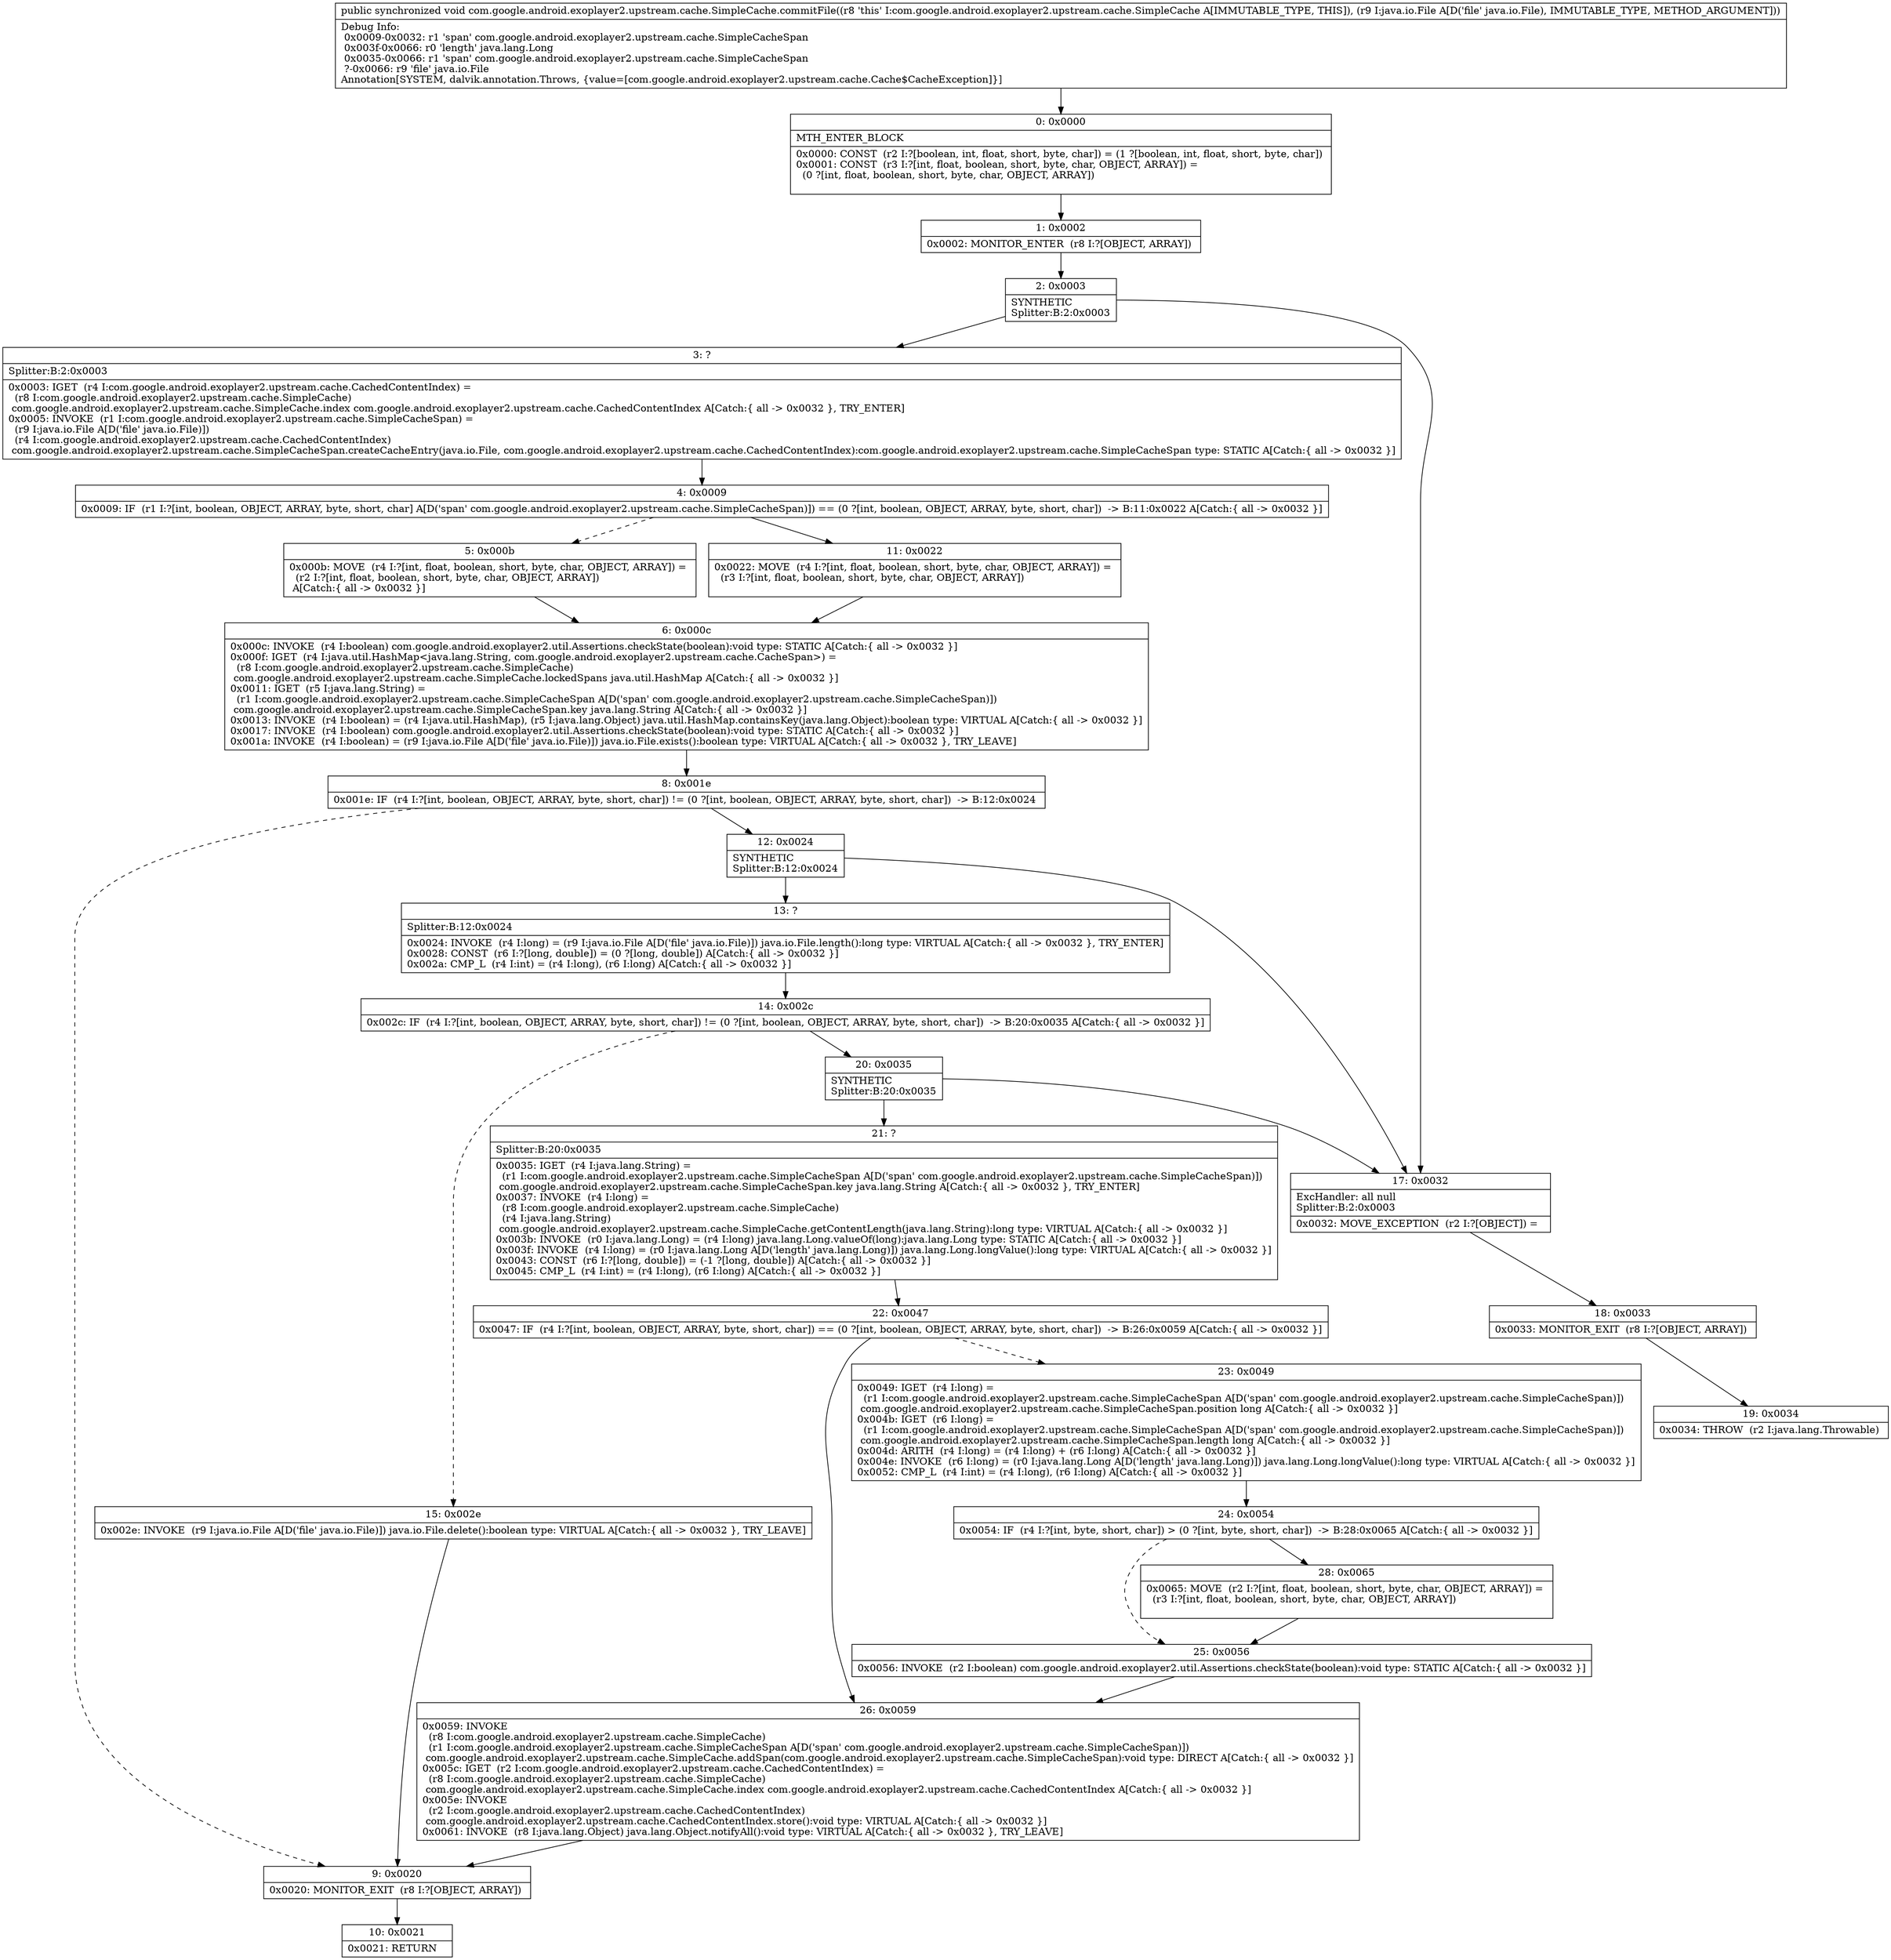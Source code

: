 digraph "CFG forcom.google.android.exoplayer2.upstream.cache.SimpleCache.commitFile(Ljava\/io\/File;)V" {
Node_0 [shape=record,label="{0\:\ 0x0000|MTH_ENTER_BLOCK\l|0x0000: CONST  (r2 I:?[boolean, int, float, short, byte, char]) = (1 ?[boolean, int, float, short, byte, char]) \l0x0001: CONST  (r3 I:?[int, float, boolean, short, byte, char, OBJECT, ARRAY]) = \l  (0 ?[int, float, boolean, short, byte, char, OBJECT, ARRAY])\l \l}"];
Node_1 [shape=record,label="{1\:\ 0x0002|0x0002: MONITOR_ENTER  (r8 I:?[OBJECT, ARRAY]) \l}"];
Node_2 [shape=record,label="{2\:\ 0x0003|SYNTHETIC\lSplitter:B:2:0x0003\l}"];
Node_3 [shape=record,label="{3\:\ ?|Splitter:B:2:0x0003\l|0x0003: IGET  (r4 I:com.google.android.exoplayer2.upstream.cache.CachedContentIndex) = \l  (r8 I:com.google.android.exoplayer2.upstream.cache.SimpleCache)\l com.google.android.exoplayer2.upstream.cache.SimpleCache.index com.google.android.exoplayer2.upstream.cache.CachedContentIndex A[Catch:\{ all \-\> 0x0032 \}, TRY_ENTER]\l0x0005: INVOKE  (r1 I:com.google.android.exoplayer2.upstream.cache.SimpleCacheSpan) = \l  (r9 I:java.io.File A[D('file' java.io.File)])\l  (r4 I:com.google.android.exoplayer2.upstream.cache.CachedContentIndex)\l com.google.android.exoplayer2.upstream.cache.SimpleCacheSpan.createCacheEntry(java.io.File, com.google.android.exoplayer2.upstream.cache.CachedContentIndex):com.google.android.exoplayer2.upstream.cache.SimpleCacheSpan type: STATIC A[Catch:\{ all \-\> 0x0032 \}]\l}"];
Node_4 [shape=record,label="{4\:\ 0x0009|0x0009: IF  (r1 I:?[int, boolean, OBJECT, ARRAY, byte, short, char] A[D('span' com.google.android.exoplayer2.upstream.cache.SimpleCacheSpan)]) == (0 ?[int, boolean, OBJECT, ARRAY, byte, short, char])  \-\> B:11:0x0022 A[Catch:\{ all \-\> 0x0032 \}]\l}"];
Node_5 [shape=record,label="{5\:\ 0x000b|0x000b: MOVE  (r4 I:?[int, float, boolean, short, byte, char, OBJECT, ARRAY]) = \l  (r2 I:?[int, float, boolean, short, byte, char, OBJECT, ARRAY])\l A[Catch:\{ all \-\> 0x0032 \}]\l}"];
Node_6 [shape=record,label="{6\:\ 0x000c|0x000c: INVOKE  (r4 I:boolean) com.google.android.exoplayer2.util.Assertions.checkState(boolean):void type: STATIC A[Catch:\{ all \-\> 0x0032 \}]\l0x000f: IGET  (r4 I:java.util.HashMap\<java.lang.String, com.google.android.exoplayer2.upstream.cache.CacheSpan\>) = \l  (r8 I:com.google.android.exoplayer2.upstream.cache.SimpleCache)\l com.google.android.exoplayer2.upstream.cache.SimpleCache.lockedSpans java.util.HashMap A[Catch:\{ all \-\> 0x0032 \}]\l0x0011: IGET  (r5 I:java.lang.String) = \l  (r1 I:com.google.android.exoplayer2.upstream.cache.SimpleCacheSpan A[D('span' com.google.android.exoplayer2.upstream.cache.SimpleCacheSpan)])\l com.google.android.exoplayer2.upstream.cache.SimpleCacheSpan.key java.lang.String A[Catch:\{ all \-\> 0x0032 \}]\l0x0013: INVOKE  (r4 I:boolean) = (r4 I:java.util.HashMap), (r5 I:java.lang.Object) java.util.HashMap.containsKey(java.lang.Object):boolean type: VIRTUAL A[Catch:\{ all \-\> 0x0032 \}]\l0x0017: INVOKE  (r4 I:boolean) com.google.android.exoplayer2.util.Assertions.checkState(boolean):void type: STATIC A[Catch:\{ all \-\> 0x0032 \}]\l0x001a: INVOKE  (r4 I:boolean) = (r9 I:java.io.File A[D('file' java.io.File)]) java.io.File.exists():boolean type: VIRTUAL A[Catch:\{ all \-\> 0x0032 \}, TRY_LEAVE]\l}"];
Node_8 [shape=record,label="{8\:\ 0x001e|0x001e: IF  (r4 I:?[int, boolean, OBJECT, ARRAY, byte, short, char]) != (0 ?[int, boolean, OBJECT, ARRAY, byte, short, char])  \-\> B:12:0x0024 \l}"];
Node_9 [shape=record,label="{9\:\ 0x0020|0x0020: MONITOR_EXIT  (r8 I:?[OBJECT, ARRAY]) \l}"];
Node_10 [shape=record,label="{10\:\ 0x0021|0x0021: RETURN   \l}"];
Node_11 [shape=record,label="{11\:\ 0x0022|0x0022: MOVE  (r4 I:?[int, float, boolean, short, byte, char, OBJECT, ARRAY]) = \l  (r3 I:?[int, float, boolean, short, byte, char, OBJECT, ARRAY])\l \l}"];
Node_12 [shape=record,label="{12\:\ 0x0024|SYNTHETIC\lSplitter:B:12:0x0024\l}"];
Node_13 [shape=record,label="{13\:\ ?|Splitter:B:12:0x0024\l|0x0024: INVOKE  (r4 I:long) = (r9 I:java.io.File A[D('file' java.io.File)]) java.io.File.length():long type: VIRTUAL A[Catch:\{ all \-\> 0x0032 \}, TRY_ENTER]\l0x0028: CONST  (r6 I:?[long, double]) = (0 ?[long, double]) A[Catch:\{ all \-\> 0x0032 \}]\l0x002a: CMP_L  (r4 I:int) = (r4 I:long), (r6 I:long) A[Catch:\{ all \-\> 0x0032 \}]\l}"];
Node_14 [shape=record,label="{14\:\ 0x002c|0x002c: IF  (r4 I:?[int, boolean, OBJECT, ARRAY, byte, short, char]) != (0 ?[int, boolean, OBJECT, ARRAY, byte, short, char])  \-\> B:20:0x0035 A[Catch:\{ all \-\> 0x0032 \}]\l}"];
Node_15 [shape=record,label="{15\:\ 0x002e|0x002e: INVOKE  (r9 I:java.io.File A[D('file' java.io.File)]) java.io.File.delete():boolean type: VIRTUAL A[Catch:\{ all \-\> 0x0032 \}, TRY_LEAVE]\l}"];
Node_17 [shape=record,label="{17\:\ 0x0032|ExcHandler: all null\lSplitter:B:2:0x0003\l|0x0032: MOVE_EXCEPTION  (r2 I:?[OBJECT]) =  \l}"];
Node_18 [shape=record,label="{18\:\ 0x0033|0x0033: MONITOR_EXIT  (r8 I:?[OBJECT, ARRAY]) \l}"];
Node_19 [shape=record,label="{19\:\ 0x0034|0x0034: THROW  (r2 I:java.lang.Throwable) \l}"];
Node_20 [shape=record,label="{20\:\ 0x0035|SYNTHETIC\lSplitter:B:20:0x0035\l}"];
Node_21 [shape=record,label="{21\:\ ?|Splitter:B:20:0x0035\l|0x0035: IGET  (r4 I:java.lang.String) = \l  (r1 I:com.google.android.exoplayer2.upstream.cache.SimpleCacheSpan A[D('span' com.google.android.exoplayer2.upstream.cache.SimpleCacheSpan)])\l com.google.android.exoplayer2.upstream.cache.SimpleCacheSpan.key java.lang.String A[Catch:\{ all \-\> 0x0032 \}, TRY_ENTER]\l0x0037: INVOKE  (r4 I:long) = \l  (r8 I:com.google.android.exoplayer2.upstream.cache.SimpleCache)\l  (r4 I:java.lang.String)\l com.google.android.exoplayer2.upstream.cache.SimpleCache.getContentLength(java.lang.String):long type: VIRTUAL A[Catch:\{ all \-\> 0x0032 \}]\l0x003b: INVOKE  (r0 I:java.lang.Long) = (r4 I:long) java.lang.Long.valueOf(long):java.lang.Long type: STATIC A[Catch:\{ all \-\> 0x0032 \}]\l0x003f: INVOKE  (r4 I:long) = (r0 I:java.lang.Long A[D('length' java.lang.Long)]) java.lang.Long.longValue():long type: VIRTUAL A[Catch:\{ all \-\> 0x0032 \}]\l0x0043: CONST  (r6 I:?[long, double]) = (\-1 ?[long, double]) A[Catch:\{ all \-\> 0x0032 \}]\l0x0045: CMP_L  (r4 I:int) = (r4 I:long), (r6 I:long) A[Catch:\{ all \-\> 0x0032 \}]\l}"];
Node_22 [shape=record,label="{22\:\ 0x0047|0x0047: IF  (r4 I:?[int, boolean, OBJECT, ARRAY, byte, short, char]) == (0 ?[int, boolean, OBJECT, ARRAY, byte, short, char])  \-\> B:26:0x0059 A[Catch:\{ all \-\> 0x0032 \}]\l}"];
Node_23 [shape=record,label="{23\:\ 0x0049|0x0049: IGET  (r4 I:long) = \l  (r1 I:com.google.android.exoplayer2.upstream.cache.SimpleCacheSpan A[D('span' com.google.android.exoplayer2.upstream.cache.SimpleCacheSpan)])\l com.google.android.exoplayer2.upstream.cache.SimpleCacheSpan.position long A[Catch:\{ all \-\> 0x0032 \}]\l0x004b: IGET  (r6 I:long) = \l  (r1 I:com.google.android.exoplayer2.upstream.cache.SimpleCacheSpan A[D('span' com.google.android.exoplayer2.upstream.cache.SimpleCacheSpan)])\l com.google.android.exoplayer2.upstream.cache.SimpleCacheSpan.length long A[Catch:\{ all \-\> 0x0032 \}]\l0x004d: ARITH  (r4 I:long) = (r4 I:long) + (r6 I:long) A[Catch:\{ all \-\> 0x0032 \}]\l0x004e: INVOKE  (r6 I:long) = (r0 I:java.lang.Long A[D('length' java.lang.Long)]) java.lang.Long.longValue():long type: VIRTUAL A[Catch:\{ all \-\> 0x0032 \}]\l0x0052: CMP_L  (r4 I:int) = (r4 I:long), (r6 I:long) A[Catch:\{ all \-\> 0x0032 \}]\l}"];
Node_24 [shape=record,label="{24\:\ 0x0054|0x0054: IF  (r4 I:?[int, byte, short, char]) \> (0 ?[int, byte, short, char])  \-\> B:28:0x0065 A[Catch:\{ all \-\> 0x0032 \}]\l}"];
Node_25 [shape=record,label="{25\:\ 0x0056|0x0056: INVOKE  (r2 I:boolean) com.google.android.exoplayer2.util.Assertions.checkState(boolean):void type: STATIC A[Catch:\{ all \-\> 0x0032 \}]\l}"];
Node_26 [shape=record,label="{26\:\ 0x0059|0x0059: INVOKE  \l  (r8 I:com.google.android.exoplayer2.upstream.cache.SimpleCache)\l  (r1 I:com.google.android.exoplayer2.upstream.cache.SimpleCacheSpan A[D('span' com.google.android.exoplayer2.upstream.cache.SimpleCacheSpan)])\l com.google.android.exoplayer2.upstream.cache.SimpleCache.addSpan(com.google.android.exoplayer2.upstream.cache.SimpleCacheSpan):void type: DIRECT A[Catch:\{ all \-\> 0x0032 \}]\l0x005c: IGET  (r2 I:com.google.android.exoplayer2.upstream.cache.CachedContentIndex) = \l  (r8 I:com.google.android.exoplayer2.upstream.cache.SimpleCache)\l com.google.android.exoplayer2.upstream.cache.SimpleCache.index com.google.android.exoplayer2.upstream.cache.CachedContentIndex A[Catch:\{ all \-\> 0x0032 \}]\l0x005e: INVOKE  \l  (r2 I:com.google.android.exoplayer2.upstream.cache.CachedContentIndex)\l com.google.android.exoplayer2.upstream.cache.CachedContentIndex.store():void type: VIRTUAL A[Catch:\{ all \-\> 0x0032 \}]\l0x0061: INVOKE  (r8 I:java.lang.Object) java.lang.Object.notifyAll():void type: VIRTUAL A[Catch:\{ all \-\> 0x0032 \}, TRY_LEAVE]\l}"];
Node_28 [shape=record,label="{28\:\ 0x0065|0x0065: MOVE  (r2 I:?[int, float, boolean, short, byte, char, OBJECT, ARRAY]) = \l  (r3 I:?[int, float, boolean, short, byte, char, OBJECT, ARRAY])\l \l}"];
MethodNode[shape=record,label="{public synchronized void com.google.android.exoplayer2.upstream.cache.SimpleCache.commitFile((r8 'this' I:com.google.android.exoplayer2.upstream.cache.SimpleCache A[IMMUTABLE_TYPE, THIS]), (r9 I:java.io.File A[D('file' java.io.File), IMMUTABLE_TYPE, METHOD_ARGUMENT]))  | Debug Info:\l  0x0009\-0x0032: r1 'span' com.google.android.exoplayer2.upstream.cache.SimpleCacheSpan\l  0x003f\-0x0066: r0 'length' java.lang.Long\l  0x0035\-0x0066: r1 'span' com.google.android.exoplayer2.upstream.cache.SimpleCacheSpan\l  ?\-0x0066: r9 'file' java.io.File\lAnnotation[SYSTEM, dalvik.annotation.Throws, \{value=[com.google.android.exoplayer2.upstream.cache.Cache$CacheException]\}]\l}"];
MethodNode -> Node_0;
Node_0 -> Node_1;
Node_1 -> Node_2;
Node_2 -> Node_3;
Node_2 -> Node_17;
Node_3 -> Node_4;
Node_4 -> Node_5[style=dashed];
Node_4 -> Node_11;
Node_5 -> Node_6;
Node_6 -> Node_8;
Node_8 -> Node_9[style=dashed];
Node_8 -> Node_12;
Node_9 -> Node_10;
Node_11 -> Node_6;
Node_12 -> Node_13;
Node_12 -> Node_17;
Node_13 -> Node_14;
Node_14 -> Node_15[style=dashed];
Node_14 -> Node_20;
Node_15 -> Node_9;
Node_17 -> Node_18;
Node_18 -> Node_19;
Node_20 -> Node_21;
Node_20 -> Node_17;
Node_21 -> Node_22;
Node_22 -> Node_23[style=dashed];
Node_22 -> Node_26;
Node_23 -> Node_24;
Node_24 -> Node_25[style=dashed];
Node_24 -> Node_28;
Node_25 -> Node_26;
Node_26 -> Node_9;
Node_28 -> Node_25;
}

